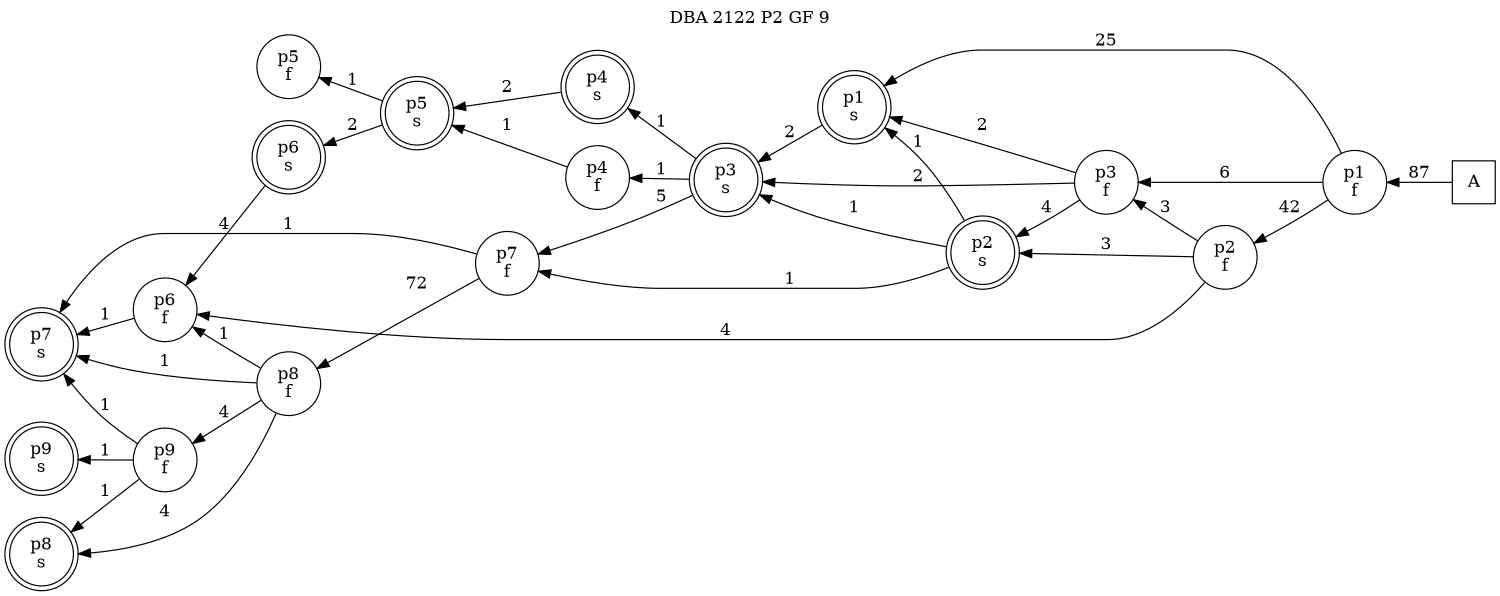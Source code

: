digraph DBA_2122_P2_GF_9_GOOD {
labelloc="tl"
label= " DBA 2122 P2 GF 9 "
rankdir="RL";
graph [ size=" 10 , 10 !"]

"A" [shape="square" label="A"]
"p1_f" [shape="circle" label="p1
f"]
"p1_s" [shape="doublecircle" label="p1
s"]
"p2_f" [shape="circle" label="p2
f"]
"p3_f" [shape="circle" label="p3
f"]
"p3_s" [shape="doublecircle" label="p3
s"]
"p2_s" [shape="doublecircle" label="p2
s"]
"p4_s" [shape="doublecircle" label="p4
s"]
"p5_s" [shape="doublecircle" label="p5
s"]
"p7_f" [shape="circle" label="p7
f"]
"p4_f" [shape="circle" label="p4
f"]
"p5_f" [shape="circle" label="p5
f"]
"p6_s" [shape="doublecircle" label="p6
s"]
"p6_f" [shape="circle" label="p6
f"]
"p7_s" [shape="doublecircle" label="p7
s"]
"p8_f" [shape="circle" label="p8
f"]
"p8_s" [shape="doublecircle" label="p8
s"]
"p9_f" [shape="circle" label="p9
f"]
"p9_s" [shape="doublecircle" label="p9
s"]
"A" -> "p1_f" [ label=87]
"p1_f" -> "p1_s" [ label=25]
"p1_f" -> "p2_f" [ label=42]
"p1_f" -> "p3_f" [ label=6]
"p1_s" -> "p3_s" [ label=2]
"p2_f" -> "p3_f" [ label=3]
"p2_f" -> "p2_s" [ label=3]
"p2_f" -> "p6_f" [ label=4]
"p3_f" -> "p1_s" [ label=2]
"p3_f" -> "p3_s" [ label=2]
"p3_f" -> "p2_s" [ label=4]
"p3_s" -> "p4_s" [ label=1]
"p3_s" -> "p7_f" [ label=5]
"p3_s" -> "p4_f" [ label=1]
"p2_s" -> "p1_s" [ label=1]
"p2_s" -> "p3_s" [ label=1]
"p2_s" -> "p7_f" [ label=1]
"p4_s" -> "p5_s" [ label=2]
"p5_s" -> "p5_f" [ label=1]
"p5_s" -> "p6_s" [ label=2]
"p7_f" -> "p7_s" [ label=1]
"p7_f" -> "p8_f" [ label=72]
"p4_f" -> "p5_s" [ label=1]
"p6_s" -> "p6_f" [ label=4]
"p6_f" -> "p7_s" [ label=1]
"p8_f" -> "p6_f" [ label=1]
"p8_f" -> "p7_s" [ label=1]
"p8_f" -> "p8_s" [ label=4]
"p8_f" -> "p9_f" [ label=4]
"p9_f" -> "p7_s" [ label=1]
"p9_f" -> "p8_s" [ label=1]
"p9_f" -> "p9_s" [ label=1]
}
